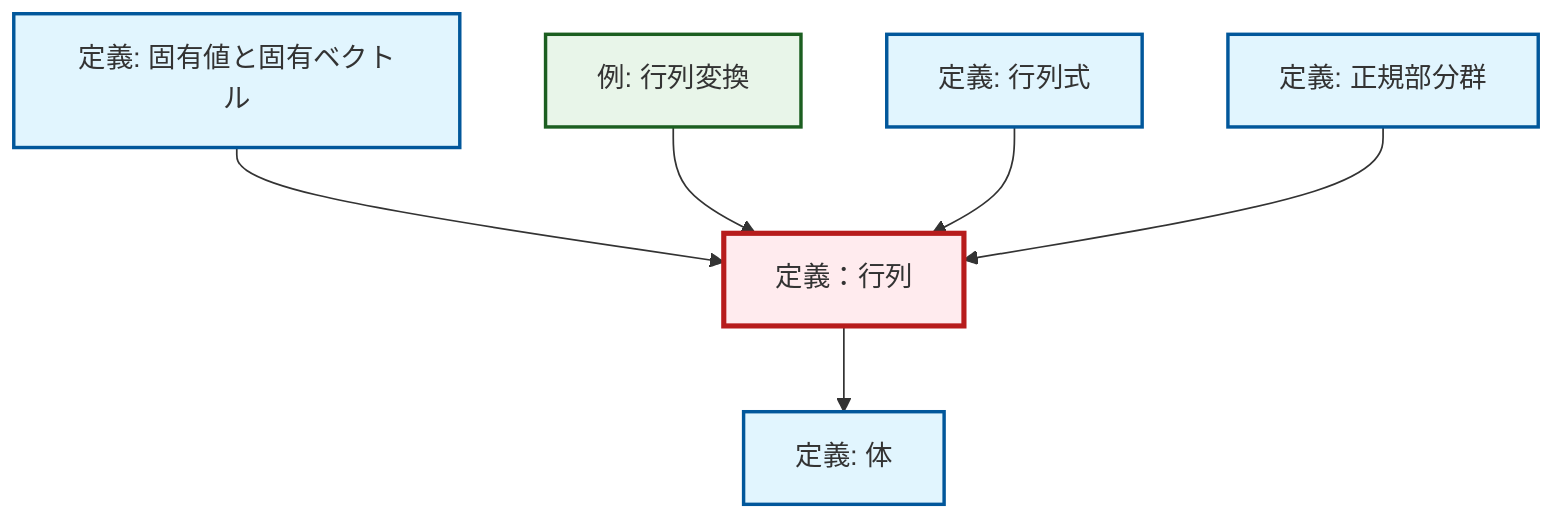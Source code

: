 graph TD
    classDef definition fill:#e1f5fe,stroke:#01579b,stroke-width:2px
    classDef theorem fill:#f3e5f5,stroke:#4a148c,stroke-width:2px
    classDef axiom fill:#fff3e0,stroke:#e65100,stroke-width:2px
    classDef example fill:#e8f5e9,stroke:#1b5e20,stroke-width:2px
    classDef current fill:#ffebee,stroke:#b71c1c,stroke-width:3px
    ex-matrix-transformation["例: 行列変換"]:::example
    def-field["定義: 体"]:::definition
    def-matrix["定義：行列"]:::definition
    def-determinant["定義: 行列式"]:::definition
    def-eigenvalue-eigenvector["定義: 固有値と固有ベクトル"]:::definition
    def-normal-subgroup["定義: 正規部分群"]:::definition
    def-eigenvalue-eigenvector --> def-matrix
    def-matrix --> def-field
    ex-matrix-transformation --> def-matrix
    def-determinant --> def-matrix
    def-normal-subgroup --> def-matrix
    class def-matrix current